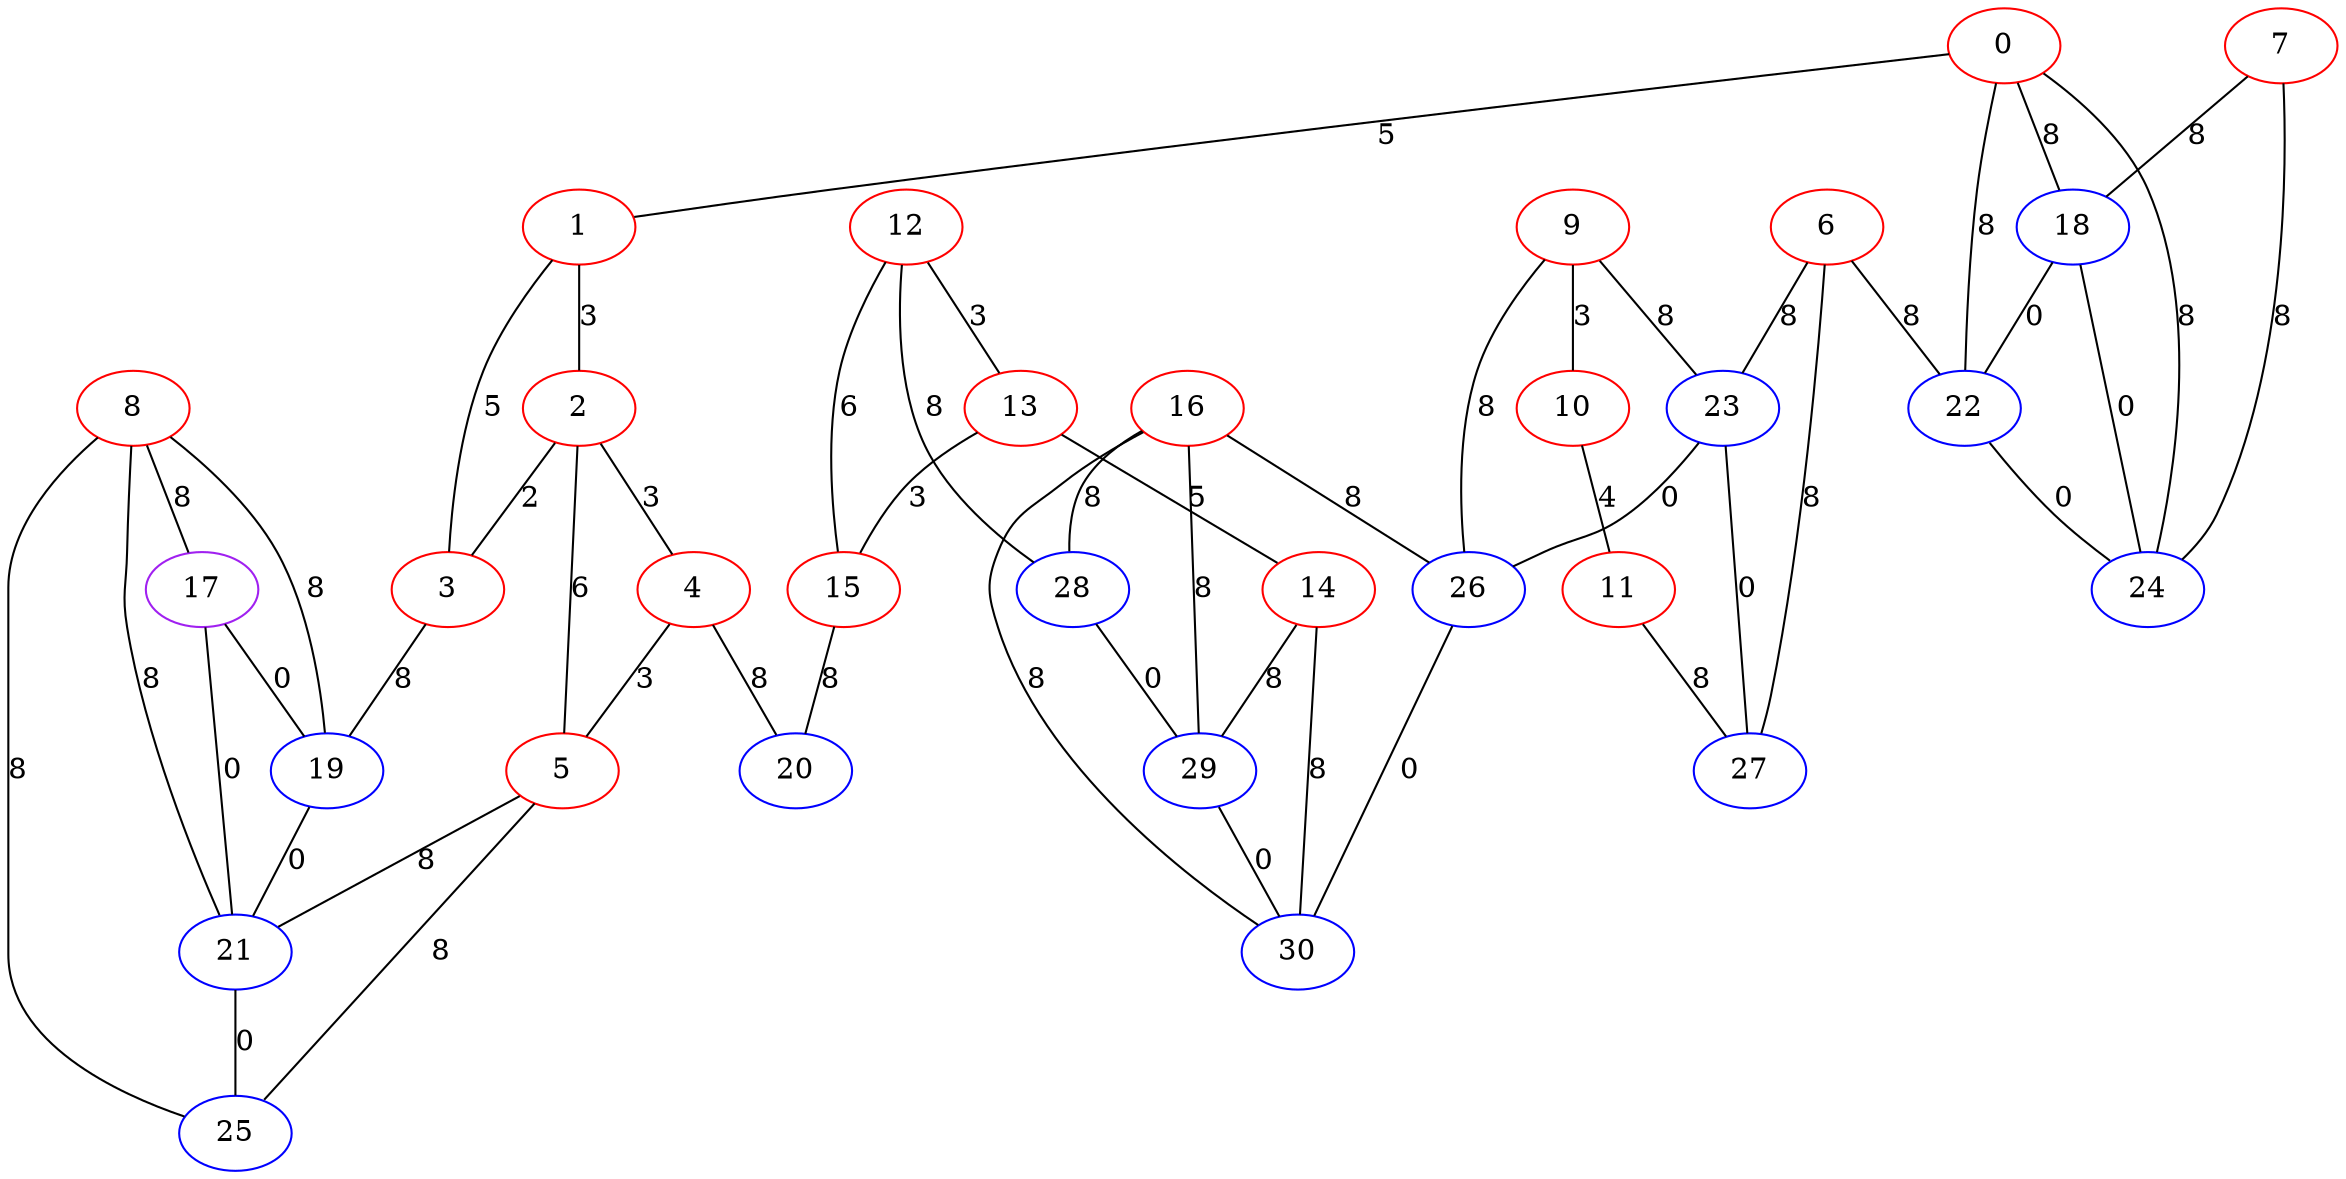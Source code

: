graph "" {
0 [color=red, weight=1];
1 [color=red, weight=1];
2 [color=red, weight=1];
3 [color=red, weight=1];
4 [color=red, weight=1];
5 [color=red, weight=1];
6 [color=red, weight=1];
7 [color=red, weight=1];
8 [color=red, weight=1];
9 [color=red, weight=1];
10 [color=red, weight=1];
11 [color=red, weight=1];
12 [color=red, weight=1];
13 [color=red, weight=1];
14 [color=red, weight=1];
15 [color=red, weight=1];
16 [color=red, weight=1];
17 [color=purple, weight=4];
18 [color=blue, weight=3];
19 [color=blue, weight=3];
20 [color=blue, weight=3];
21 [color=blue, weight=3];
22 [color=blue, weight=3];
23 [color=blue, weight=3];
24 [color=blue, weight=3];
25 [color=blue, weight=3];
26 [color=blue, weight=3];
27 [color=blue, weight=3];
28 [color=blue, weight=3];
29 [color=blue, weight=3];
30 [color=blue, weight=3];
0 -- 24  [key=0, label=8];
0 -- 1  [key=0, label=5];
0 -- 18  [key=0, label=8];
0 -- 22  [key=0, label=8];
1 -- 2  [key=0, label=3];
1 -- 3  [key=0, label=5];
2 -- 3  [key=0, label=2];
2 -- 4  [key=0, label=3];
2 -- 5  [key=0, label=6];
3 -- 19  [key=0, label=8];
4 -- 20  [key=0, label=8];
4 -- 5  [key=0, label=3];
5 -- 25  [key=0, label=8];
5 -- 21  [key=0, label=8];
6 -- 27  [key=0, label=8];
6 -- 22  [key=0, label=8];
6 -- 23  [key=0, label=8];
7 -- 24  [key=0, label=8];
7 -- 18  [key=0, label=8];
8 -- 17  [key=0, label=8];
8 -- 19  [key=0, label=8];
8 -- 21  [key=0, label=8];
8 -- 25  [key=0, label=8];
9 -- 10  [key=0, label=3];
9 -- 26  [key=0, label=8];
9 -- 23  [key=0, label=8];
10 -- 11  [key=0, label=4];
11 -- 27  [key=0, label=8];
12 -- 28  [key=0, label=8];
12 -- 13  [key=0, label=3];
12 -- 15  [key=0, label=6];
13 -- 14  [key=0, label=5];
13 -- 15  [key=0, label=3];
14 -- 30  [key=0, label=8];
14 -- 29  [key=0, label=8];
15 -- 20  [key=0, label=8];
16 -- 26  [key=0, label=8];
16 -- 28  [key=0, label=8];
16 -- 29  [key=0, label=8];
16 -- 30  [key=0, label=8];
17 -- 19  [key=0, label=0];
17 -- 21  [key=0, label=0];
18 -- 24  [key=0, label=0];
18 -- 22  [key=0, label=0];
19 -- 21  [key=0, label=0];
21 -- 25  [key=0, label=0];
22 -- 24  [key=0, label=0];
23 -- 26  [key=0, label=0];
23 -- 27  [key=0, label=0];
26 -- 30  [key=0, label=0];
28 -- 29  [key=0, label=0];
29 -- 30  [key=0, label=0];
}
